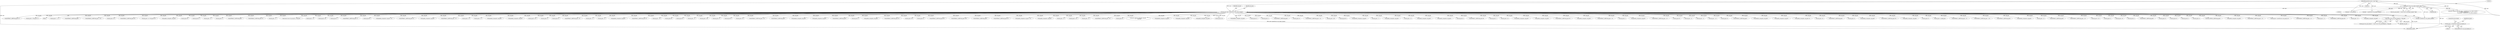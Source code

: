 digraph "0_tcpdump_bea2686c296b79609060a104cc139810785b0739@pointer" {
"1003124" [label="(Call,obj_tptr+=sizeof(struct rsvp_obj_integrity_t))"];
"1003008" [label="(Call,(const struct rsvp_obj_integrity_t *)obj_tptr)"];
"1000314" [label="(Call,obj_tptr=tptr+sizeof(struct rsvp_object_header))"];
"1000184" [label="(Call,(const struct rsvp_object_header *)tptr)"];
"1000148" [label="(MethodParameterIn,const u_char *tptr)"];
"1001288" [label="(Call,EXTRACT_16BITS(obj_tptr + 2))"];
"1002484" [label="(Call,obj_tptr+=sizeof(struct rsvp_obj_frr_t))"];
"1002952" [label="(Call,EXTRACT_24BITS(obj_tptr + 1))"];
"1001650" [label="(Call,obj_tptr + 2)"];
"1003377" [label="(Call,tptr+=rsvp_obj_len)"];
"1001853" [label="(Call,EXTRACT_32BITS(obj_tptr+8))"];
"1003231" [label="(Call,obj_tptr + 8)"];
"1002994" [label="(Block,)"];
"1000881" [label="(Call,ipaddr_string(ndo, obj_tptr))"];
"1001284" [label="(Call,EXTRACT_16BITS(obj_tptr+2))"];
"1001483" [label="(Call,obj_tptr+=*(obj_tptr+1))"];
"1000176" [label="(Block,)"];
"1000316" [label="(Call,tptr+sizeof(struct rsvp_object_header))"];
"1001617" [label="(Call,obj_tptr + 4 + i)"];
"1000795" [label="(Call,EXTRACT_32BITS(obj_tptr))"];
"1001148" [label="(Call,EXTRACT_16BITS(obj_tptr + 10))"];
"1002057" [label="(Call,obj_tptr+=4)"];
"1001191" [label="(Call,EXTRACT_32BITS(obj_tptr+4))"];
"1001661" [label="(Call,obj_tptr+=4+*(obj_tptr+3))"];
"1001932" [label="(Call,ipaddr_string(ndo, obj_tptr))"];
"1001377" [label="(Call,obj_tptr+6)"];
"1001285" [label="(Call,obj_tptr+2)"];
"1001179" [label="(Call,obj_tptr + 2)"];
"1000844" [label="(Call,obj_tptr+1)"];
"1002009" [label="(Call,EXTRACT_32BITS(obj_tptr))"];
"1001840" [label="(Call,EXTRACT_32BITS(obj_tptr+4))"];
"1002953" [label="(Call,obj_tptr + 1)"];
"1002390" [label="(Call,(const struct rsvp_obj_frr_t *)obj_tptr)"];
"1001880" [label="(Call,obj_tptr + 4)"];
"1001073" [label="(Call,obj_tptr+=4)"];
"1001277" [label="(Call,obj_tptr+1)"];
"1000843" [label="(Call,EXTRACT_24BITS(obj_tptr+1))"];
"1001199" [label="(Call,obj_tptr+8)"];
"1003128" [label="(ControlStructure,break;)"];
"1001799" [label="(Call,ip6addr_string(ndo, obj_tptr + 4))"];
"1002829" [label="(Call,EXTRACT_16BITS(obj_tptr+2))"];
"1002679" [label="(Call,ipaddr_string(ndo, obj_tptr))"];
"1001473" [label="(Call,EXTRACT_32BITS(obj_tptr + 4))"];
"1003368" [label="(Call,tptr + sizeof(struct rsvp_object_header))"];
"1001780" [label="(Call,obj_tptr + 4)"];
"1001096" [label="(Call,obj_tptr + 2)"];
"1000315" [label="(Identifier,obj_tptr)"];
"1000463" [label="(Call,ip6addr_string(ndo, obj_tptr))"];
"1002769" [label="(Call,ip6addr_string(ndo, obj_tptr))"];
"1000314" [label="(Call,obj_tptr=tptr+sizeof(struct rsvp_object_header))"];
"1003237" [label="(Call,obj_tptr+=12)"];
"1001638" [label="(Call,obj_tptr+1)"];
"1001646" [label="(Call,obj_tptr+2)"];
"1001128" [label="(Call,EXTRACT_16BITS(obj_tptr + 6))"];
"1001323" [label="(Call,obj_tptr + 1)"];
"1001067" [label="(Call,obj_tptr + 2)"];
"1002280" [label="(Call,ip6addr_string(ndo, obj_tptr))"];
"1001208" [label="(Call,EXTRACT_16BITS(obj_tptr+4))"];
"1001149" [label="(Call,obj_tptr + 10)"];
"1001854" [label="(Call,obj_tptr+8)"];
"1003008" [label="(Call,(const struct rsvp_obj_integrity_t *)obj_tptr)"];
"1002662" [label="(Call,obj_tptr+5)"];
"1002053" [label="(Call,obj_tptr + 2)"];
"1002568" [label="(Call,obj_tptr+=16)"];
"1002752" [label="(Call,obj_tptr+17)"];
"1002668" [label="(Call,obj_tptr+6)"];
"1002959" [label="(Call,obj_tptr+=4)"];
"1001879" [label="(Call,EXTRACT_32BITS(obj_tptr + 4))"];
"1000499" [label="(Call,EXTRACT_32BITS(obj_tptr))"];
"1000941" [label="(Call,ip6addr_string(ndo, obj_tptr))"];
"1003004" [label="(Call,obj_ptr.rsvp_obj_integrity = (const struct rsvp_obj_integrity_t *)obj_tptr)"];
"1002323" [label="(Call,ipaddr_string(ndo, obj_tptr))"];
"1001516" [label="(Call,EXTRACT_32BITS(obj_tptr))"];
"1001470" [label="(Call,obj_tptr+3)"];
"1003300" [label="(Call,ipaddr_string(ndo, obj_tptr))"];
"1001847" [label="(Call,EXTRACT_32BITS(obj_tptr+4))"];
"1002736" [label="(Call,obj_tptr+=8)"];
"1001453" [label="(Call,obj_tptr+2)"];
"1001198" [label="(Call,EXTRACT_32BITS(obj_tptr+8))"];
"1002757" [label="(Call,EXTRACT_16BITS(obj_tptr+18))"];
"1001706" [label="(Call,EXTRACT_16BITS(obj_tptr))"];
"1001122" [label="(Call,EXTRACT_16BITS(obj_tptr+4))"];
"1001778" [label="(Call,ipaddr_string(ndo, obj_tptr + 4))"];
"1000182" [label="(Call,rsvp_obj_header = (const struct rsvp_object_header *)tptr)"];
"1000534" [label="(Call,ipaddr_string(ndo, obj_tptr))"];
"1001107" [label="(Call,obj_tptr + 4)"];
"1001156" [label="(Call,obj_tptr+=12)"];
"1001474" [label="(Call,obj_tptr + 4)"];
"1003230" [label="(Call,EXTRACT_32BITS(obj_tptr + 8))"];
"1001209" [label="(Call,obj_tptr+4)"];
"1003350" [label="(Call,print_unknown_data(ndo, obj_tptr, \"\n\t    \", obj_tlen))"];
"1001968" [label="(Call,ip6addr_string(ndo, obj_tptr))"];
"1000616" [label="(Call,ipaddr_string(ndo, obj_tptr))"];
"1002595" [label="(Call,ipaddr_string(ndo, obj_tptr))"];
"1003010" [label="(Identifier,obj_tptr)"];
"1002758" [label="(Call,obj_tptr+18)"];
"1003409" [label="(MethodReturn,RET)"];
"1000410" [label="(Call,ip6addr_string(ndo, obj_tptr))"];
"1001448" [label="(Call,obj_tptr+2)"];
"1003366" [label="(Call,print_unknown_data(ndo, tptr + sizeof(struct rsvp_object_header), \"\n\t    \", /* FIXME indentation */\n                               rsvp_obj_len - sizeof(struct rsvp_object_header)))"];
"1001407" [label="(Call,obj_tptr+2)"];
"1002841" [label="(Call,EXTRACT_16BITS(obj_tptr))"];
"1001841" [label="(Call,obj_tptr+4)"];
"1002052" [label="(Call,EXTRACT_16BITS(obj_tptr + 2))"];
"1002806" [label="(Call,obj_tptr+=20)"];
"1000148" [label="(MethodParameterIn,const u_char *tptr)"];
"1000184" [label="(Call,(const struct rsvp_object_header *)tptr)"];
"1001143" [label="(Call,obj_tptr+8)"];
"1002190" [label="(Call,ip6addr_string(ndo, obj_tptr))"];
"1001419" [label="(Call,obj_tptr + 7)"];
"1000984" [label="(Call,ipaddr_string(ndo, obj_tptr))"];
"1000321" [label="(Identifier,obj_tlen)"];
"1001129" [label="(Call,obj_tptr + 6)"];
"1002353" [label="(Call,ipaddr_string(ndo, obj_tptr))"];
"1002160" [label="(Call,ipaddr_string(ndo, obj_tptr))"];
"1003227" [label="(Call,obj_tptr+4)"];
"1000186" [label="(Identifier,tptr)"];
"1001142" [label="(Call,EXTRACT_16BITS(obj_tptr+8))"];
"1001486" [label="(Call,obj_tptr+1)"];
"1003245" [label="(Call,obj_tptr+=4)"];
"1002220" [label="(Call,ip6addr_string(ndo, obj_tptr))"];
"1003124" [label="(Call,obj_tptr+=sizeof(struct rsvp_obj_integrity_t))"];
"1002250" [label="(Call,ipaddr_string(ndo, obj_tptr))"];
"1002667" [label="(Call,EXTRACT_16BITS(obj_tptr+6))"];
"1000681" [label="(Call,ipaddr_string(ndo, obj_tptr))"];
"1001221" [label="(Call,EXTRACT_16BITS(obj_tptr + 4))"];
"1001480" [label="(Call,obj_tptr+1)"];
"1000911" [label="(Call,ip6addr_string(ndo, obj_tptr))"];
"1001178" [label="(Call,EXTRACT_16BITS(obj_tptr + 2))"];
"1001412" [label="(Call,obj_tptr+6)"];
"1001801" [label="(Call,obj_tptr + 4)"];
"1001289" [label="(Call,obj_tptr + 2)"];
"1001858" [label="(Call,obj_tptr + 12)"];
"1001123" [label="(Call,obj_tptr+4)"];
"1003156" [label="(Call,EXTRACT_32BITS(obj_tptr))"];
"1000644" [label="(Call,ip6addr_string(ndo, obj_tptr))"];
"1001014" [label="(Call,ipaddr_string(ndo, obj_tptr))"];
"1001405" [label="(Call,ipaddr_string(ndo, obj_tptr+2))"];
"1000852" [label="(Call,obj_tptr+=4)"];
"1000770" [label="(Call,EXTRACT_32BITS(obj_tptr))"];
"1001666" [label="(Call,obj_tptr+3)"];
"1003325" [label="(Call,ip6addr_string(ndo, obj_tptr))"];
"1003226" [label="(Call,EXTRACT_32BITS(obj_tptr+4))"];
"1000363" [label="(Call,ipaddr_string(ndo, obj_tptr))"];
"1001587" [label="(Call,obj_tptr+3)"];
"1001893" [label="(Call,obj_tptr+=subobj_len)"];
"1003125" [label="(Identifier,obj_tptr)"];
"1001095" [label="(Call,EXTRACT_16BITS(obj_tptr + 2))"];
"1001857" [label="(Call,EXTRACT_32BITS(obj_tptr + 12))"];
"1000746" [label="(Call,EXTRACT_32BITS(obj_tptr))"];
"1003126" [label="(Call,sizeof(struct rsvp_obj_integrity_t))"];
"1000709" [label="(Call,ip6addr_string(ndo, obj_tptr))"];
"1001222" [label="(Call,obj_tptr + 4)"];
"1001554" [label="(Call,EXTRACT_32BITS(obj_tptr))"];
"1001066" [label="(Call,EXTRACT_16BITS(obj_tptr + 2))"];
"1001233" [label="(Call,obj_tptr+=12)"];
"1001272" [label="(Call,obj_tptr+1)"];
"1001295" [label="(Call,obj_tptr+=4)"];
"1002830" [label="(Call,obj_tptr+2)"];
"1003185" [label="(Call,EXTRACT_16BITS(obj_tptr))"];
"1001462" [label="(Call,obj_tptr+3)"];
"1001192" [label="(Call,obj_tptr+4)"];
"1001848" [label="(Call,obj_tptr+4)"];
"1001658" [label="(Call,obj_tptr+3)"];
"1002621" [label="(Call,ND_TCHECK_32BITS(obj_tptr))"];
"1000571" [label="(Call,ipaddr_string(ndo, obj_tptr))"];
"1003124" -> "1002994"  [label="AST: "];
"1003124" -> "1003126"  [label="CFG: "];
"1003125" -> "1003124"  [label="AST: "];
"1003126" -> "1003124"  [label="AST: "];
"1003128" -> "1003124"  [label="CFG: "];
"1003124" -> "1003409"  [label="DDG: obj_tptr"];
"1003008" -> "1003124"  [label="DDG: obj_tptr"];
"1003008" -> "1003004"  [label="AST: "];
"1003008" -> "1003010"  [label="CFG: "];
"1003009" -> "1003008"  [label="AST: "];
"1003010" -> "1003008"  [label="AST: "];
"1003004" -> "1003008"  [label="CFG: "];
"1003008" -> "1003004"  [label="DDG: obj_tptr"];
"1000314" -> "1003008"  [label="DDG: obj_tptr"];
"1000314" -> "1000176"  [label="AST: "];
"1000314" -> "1000316"  [label="CFG: "];
"1000315" -> "1000314"  [label="AST: "];
"1000316" -> "1000314"  [label="AST: "];
"1000321" -> "1000314"  [label="CFG: "];
"1000314" -> "1003409"  [label="DDG: obj_tptr"];
"1000314" -> "1003409"  [label="DDG: tptr+sizeof(struct rsvp_object_header)"];
"1000184" -> "1000314"  [label="DDG: tptr"];
"1000148" -> "1000314"  [label="DDG: tptr"];
"1000314" -> "1000363"  [label="DDG: obj_tptr"];
"1000314" -> "1000410"  [label="DDG: obj_tptr"];
"1000314" -> "1000463"  [label="DDG: obj_tptr"];
"1000314" -> "1000499"  [label="DDG: obj_tptr"];
"1000314" -> "1000534"  [label="DDG: obj_tptr"];
"1000314" -> "1000571"  [label="DDG: obj_tptr"];
"1000314" -> "1000616"  [label="DDG: obj_tptr"];
"1000314" -> "1000644"  [label="DDG: obj_tptr"];
"1000314" -> "1000681"  [label="DDG: obj_tptr"];
"1000314" -> "1000709"  [label="DDG: obj_tptr"];
"1000314" -> "1000746"  [label="DDG: obj_tptr"];
"1000314" -> "1000770"  [label="DDG: obj_tptr"];
"1000314" -> "1000795"  [label="DDG: obj_tptr"];
"1000314" -> "1000843"  [label="DDG: obj_tptr"];
"1000314" -> "1000844"  [label="DDG: obj_tptr"];
"1000314" -> "1000852"  [label="DDG: obj_tptr"];
"1000314" -> "1000881"  [label="DDG: obj_tptr"];
"1000314" -> "1000911"  [label="DDG: obj_tptr"];
"1000314" -> "1000941"  [label="DDG: obj_tptr"];
"1000314" -> "1000984"  [label="DDG: obj_tptr"];
"1000314" -> "1001014"  [label="DDG: obj_tptr"];
"1000314" -> "1001066"  [label="DDG: obj_tptr"];
"1000314" -> "1001067"  [label="DDG: obj_tptr"];
"1000314" -> "1001073"  [label="DDG: obj_tptr"];
"1000314" -> "1001095"  [label="DDG: obj_tptr"];
"1000314" -> "1001096"  [label="DDG: obj_tptr"];
"1000314" -> "1001107"  [label="DDG: obj_tptr"];
"1000314" -> "1001122"  [label="DDG: obj_tptr"];
"1000314" -> "1001123"  [label="DDG: obj_tptr"];
"1000314" -> "1001128"  [label="DDG: obj_tptr"];
"1000314" -> "1001129"  [label="DDG: obj_tptr"];
"1000314" -> "1001142"  [label="DDG: obj_tptr"];
"1000314" -> "1001143"  [label="DDG: obj_tptr"];
"1000314" -> "1001148"  [label="DDG: obj_tptr"];
"1000314" -> "1001149"  [label="DDG: obj_tptr"];
"1000314" -> "1001156"  [label="DDG: obj_tptr"];
"1000314" -> "1001178"  [label="DDG: obj_tptr"];
"1000314" -> "1001179"  [label="DDG: obj_tptr"];
"1000314" -> "1001191"  [label="DDG: obj_tptr"];
"1000314" -> "1001192"  [label="DDG: obj_tptr"];
"1000314" -> "1001198"  [label="DDG: obj_tptr"];
"1000314" -> "1001199"  [label="DDG: obj_tptr"];
"1000314" -> "1001208"  [label="DDG: obj_tptr"];
"1000314" -> "1001209"  [label="DDG: obj_tptr"];
"1000314" -> "1001221"  [label="DDG: obj_tptr"];
"1000314" -> "1001222"  [label="DDG: obj_tptr"];
"1000314" -> "1001233"  [label="DDG: obj_tptr"];
"1000314" -> "1001272"  [label="DDG: obj_tptr"];
"1000314" -> "1001277"  [label="DDG: obj_tptr"];
"1000314" -> "1001284"  [label="DDG: obj_tptr"];
"1000314" -> "1001285"  [label="DDG: obj_tptr"];
"1000314" -> "1001288"  [label="DDG: obj_tptr"];
"1000314" -> "1001289"  [label="DDG: obj_tptr"];
"1000314" -> "1001295"  [label="DDG: obj_tptr"];
"1000314" -> "1001323"  [label="DDG: obj_tptr"];
"1000314" -> "1001377"  [label="DDG: obj_tptr"];
"1000314" -> "1001405"  [label="DDG: obj_tptr"];
"1000314" -> "1001407"  [label="DDG: obj_tptr"];
"1000314" -> "1001412"  [label="DDG: obj_tptr"];
"1000314" -> "1001419"  [label="DDG: obj_tptr"];
"1000314" -> "1001448"  [label="DDG: obj_tptr"];
"1000314" -> "1001453"  [label="DDG: obj_tptr"];
"1000314" -> "1001462"  [label="DDG: obj_tptr"];
"1000314" -> "1001470"  [label="DDG: obj_tptr"];
"1000314" -> "1001473"  [label="DDG: obj_tptr"];
"1000314" -> "1001474"  [label="DDG: obj_tptr"];
"1000314" -> "1001480"  [label="DDG: obj_tptr"];
"1000314" -> "1001483"  [label="DDG: obj_tptr"];
"1000314" -> "1001486"  [label="DDG: obj_tptr"];
"1000314" -> "1001516"  [label="DDG: obj_tptr"];
"1000314" -> "1001554"  [label="DDG: obj_tptr"];
"1000314" -> "1001587"  [label="DDG: obj_tptr"];
"1000314" -> "1001617"  [label="DDG: obj_tptr"];
"1000314" -> "1001638"  [label="DDG: obj_tptr"];
"1000314" -> "1001646"  [label="DDG: obj_tptr"];
"1000314" -> "1001650"  [label="DDG: obj_tptr"];
"1000314" -> "1001658"  [label="DDG: obj_tptr"];
"1000314" -> "1001661"  [label="DDG: obj_tptr"];
"1000314" -> "1001666"  [label="DDG: obj_tptr"];
"1000314" -> "1001706"  [label="DDG: obj_tptr"];
"1000314" -> "1001778"  [label="DDG: obj_tptr"];
"1000314" -> "1001780"  [label="DDG: obj_tptr"];
"1000314" -> "1001799"  [label="DDG: obj_tptr"];
"1000314" -> "1001801"  [label="DDG: obj_tptr"];
"1000314" -> "1001840"  [label="DDG: obj_tptr"];
"1000314" -> "1001841"  [label="DDG: obj_tptr"];
"1000314" -> "1001847"  [label="DDG: obj_tptr"];
"1000314" -> "1001848"  [label="DDG: obj_tptr"];
"1000314" -> "1001853"  [label="DDG: obj_tptr"];
"1000314" -> "1001854"  [label="DDG: obj_tptr"];
"1000314" -> "1001857"  [label="DDG: obj_tptr"];
"1000314" -> "1001858"  [label="DDG: obj_tptr"];
"1000314" -> "1001879"  [label="DDG: obj_tptr"];
"1000314" -> "1001880"  [label="DDG: obj_tptr"];
"1000314" -> "1001893"  [label="DDG: obj_tptr"];
"1000314" -> "1001932"  [label="DDG: obj_tptr"];
"1000314" -> "1001968"  [label="DDG: obj_tptr"];
"1000314" -> "1002009"  [label="DDG: obj_tptr"];
"1000314" -> "1002052"  [label="DDG: obj_tptr"];
"1000314" -> "1002053"  [label="DDG: obj_tptr"];
"1000314" -> "1002057"  [label="DDG: obj_tptr"];
"1000314" -> "1002160"  [label="DDG: obj_tptr"];
"1000314" -> "1002190"  [label="DDG: obj_tptr"];
"1000314" -> "1002220"  [label="DDG: obj_tptr"];
"1000314" -> "1002250"  [label="DDG: obj_tptr"];
"1000314" -> "1002280"  [label="DDG: obj_tptr"];
"1000314" -> "1002323"  [label="DDG: obj_tptr"];
"1000314" -> "1002353"  [label="DDG: obj_tptr"];
"1000314" -> "1002390"  [label="DDG: obj_tptr"];
"1000314" -> "1002484"  [label="DDG: obj_tptr"];
"1000314" -> "1002568"  [label="DDG: obj_tptr"];
"1000314" -> "1002595"  [label="DDG: obj_tptr"];
"1000314" -> "1002621"  [label="DDG: obj_tptr"];
"1000314" -> "1002662"  [label="DDG: obj_tptr"];
"1000314" -> "1002667"  [label="DDG: obj_tptr"];
"1000314" -> "1002668"  [label="DDG: obj_tptr"];
"1000314" -> "1002679"  [label="DDG: obj_tptr"];
"1000314" -> "1002736"  [label="DDG: obj_tptr"];
"1000314" -> "1002752"  [label="DDG: obj_tptr"];
"1000314" -> "1002757"  [label="DDG: obj_tptr"];
"1000314" -> "1002758"  [label="DDG: obj_tptr"];
"1000314" -> "1002769"  [label="DDG: obj_tptr"];
"1000314" -> "1002806"  [label="DDG: obj_tptr"];
"1000314" -> "1002829"  [label="DDG: obj_tptr"];
"1000314" -> "1002830"  [label="DDG: obj_tptr"];
"1000314" -> "1002841"  [label="DDG: obj_tptr"];
"1000314" -> "1002952"  [label="DDG: obj_tptr"];
"1000314" -> "1002953"  [label="DDG: obj_tptr"];
"1000314" -> "1002959"  [label="DDG: obj_tptr"];
"1000314" -> "1003156"  [label="DDG: obj_tptr"];
"1000314" -> "1003185"  [label="DDG: obj_tptr"];
"1000314" -> "1003226"  [label="DDG: obj_tptr"];
"1000314" -> "1003227"  [label="DDG: obj_tptr"];
"1000314" -> "1003230"  [label="DDG: obj_tptr"];
"1000314" -> "1003231"  [label="DDG: obj_tptr"];
"1000314" -> "1003237"  [label="DDG: obj_tptr"];
"1000314" -> "1003245"  [label="DDG: obj_tptr"];
"1000314" -> "1003300"  [label="DDG: obj_tptr"];
"1000314" -> "1003325"  [label="DDG: obj_tptr"];
"1000314" -> "1003350"  [label="DDG: obj_tptr"];
"1000184" -> "1000182"  [label="AST: "];
"1000184" -> "1000186"  [label="CFG: "];
"1000185" -> "1000184"  [label="AST: "];
"1000186" -> "1000184"  [label="AST: "];
"1000182" -> "1000184"  [label="CFG: "];
"1000184" -> "1003409"  [label="DDG: tptr"];
"1000184" -> "1000182"  [label="DDG: tptr"];
"1000148" -> "1000184"  [label="DDG: tptr"];
"1000184" -> "1000316"  [label="DDG: tptr"];
"1000184" -> "1003366"  [label="DDG: tptr"];
"1000184" -> "1003368"  [label="DDG: tptr"];
"1000184" -> "1003377"  [label="DDG: tptr"];
"1000148" -> "1000144"  [label="AST: "];
"1000148" -> "1003409"  [label="DDG: tptr"];
"1000148" -> "1000316"  [label="DDG: tptr"];
"1000148" -> "1003366"  [label="DDG: tptr"];
"1000148" -> "1003368"  [label="DDG: tptr"];
"1000148" -> "1003377"  [label="DDG: tptr"];
}
